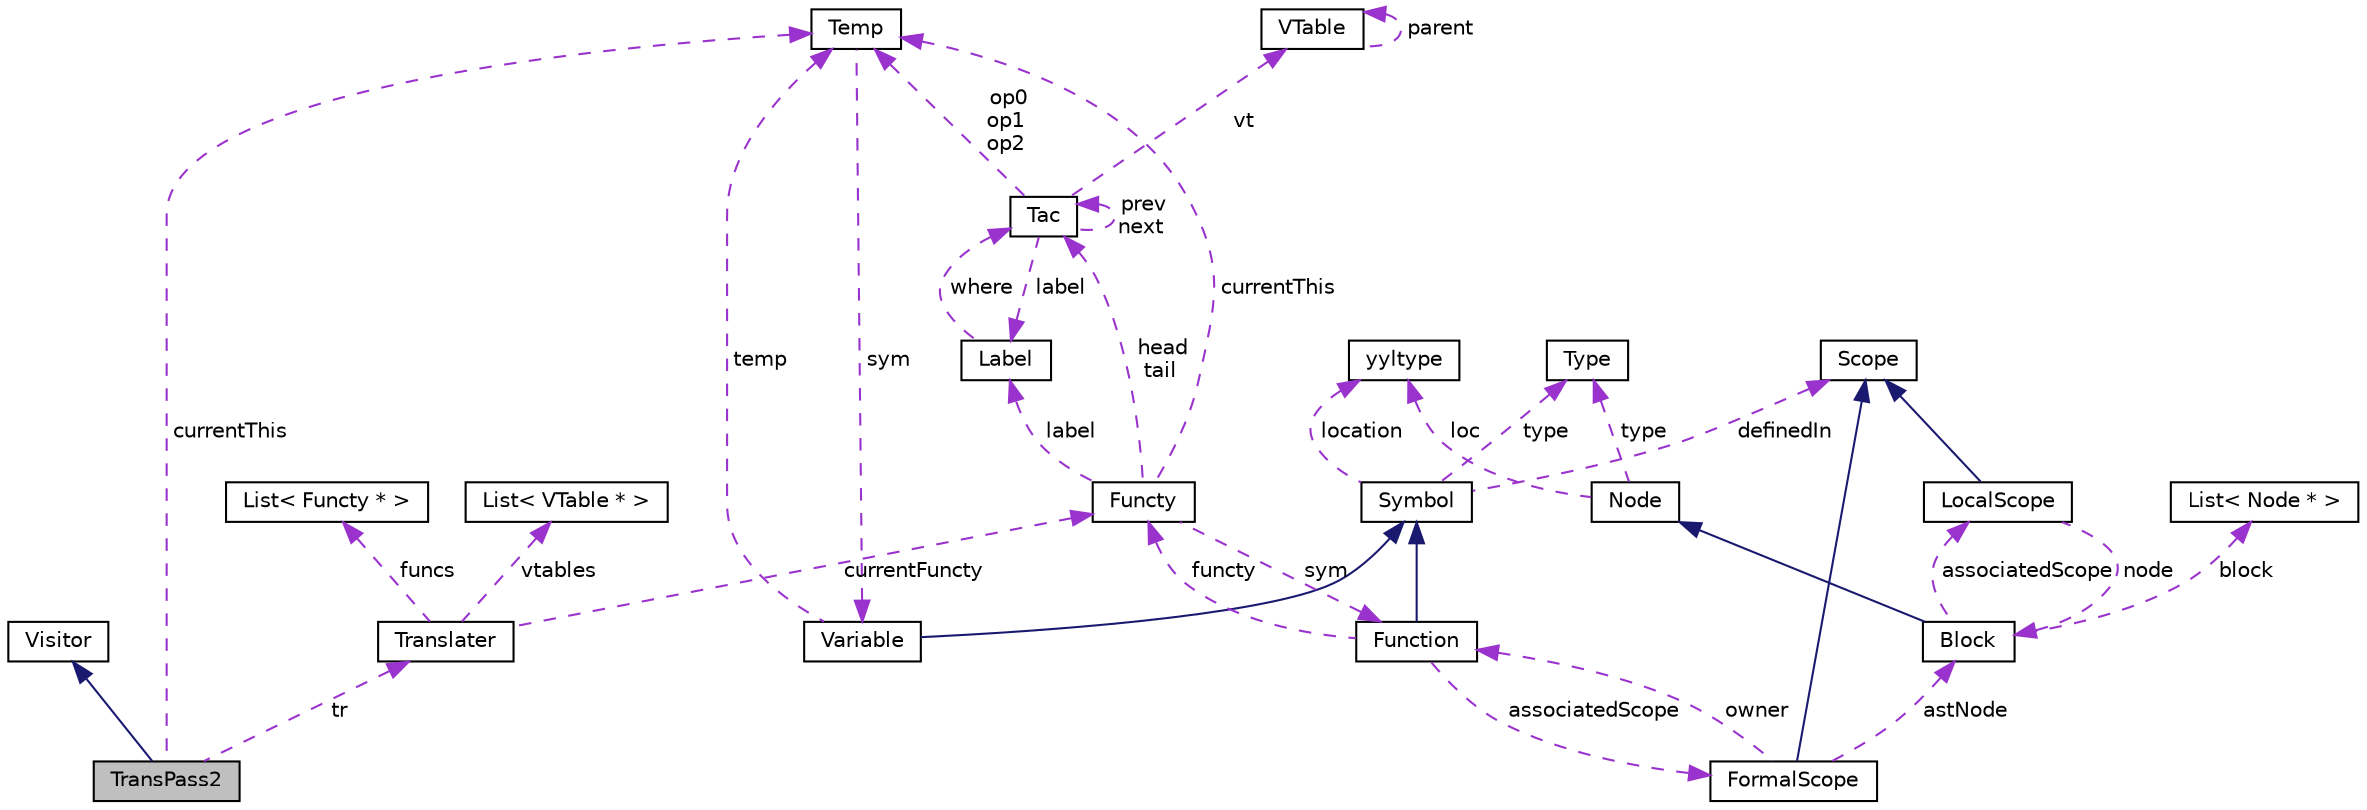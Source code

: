 digraph "TransPass2"
{
 // LATEX_PDF_SIZE
  edge [fontname="Helvetica",fontsize="10",labelfontname="Helvetica",labelfontsize="10"];
  node [fontname="Helvetica",fontsize="10",shape=record];
  Node1 [label="TransPass2",height=0.2,width=0.4,color="black", fillcolor="grey75", style="filled", fontcolor="black",tooltip=" "];
  Node2 -> Node1 [dir="back",color="midnightblue",fontsize="10",style="solid",fontname="Helvetica"];
  Node2 [label="Visitor",height=0.2,width=0.4,color="black", fillcolor="white", style="filled",URL="$classVisitor.html",tooltip="visitor"];
  Node3 -> Node1 [dir="back",color="darkorchid3",fontsize="10",style="dashed",label=" currentThis" ,fontname="Helvetica"];
  Node3 [label="Temp",height=0.2,width=0.4,color="black", fillcolor="white", style="filled",URL="$classTemp.html",tooltip=" "];
  Node4 -> Node3 [dir="back",color="darkorchid3",fontsize="10",style="dashed",label=" sym" ,fontname="Helvetica"];
  Node4 [label="Variable",height=0.2,width=0.4,color="black", fillcolor="white", style="filled",URL="$classVariable.html",tooltip=" "];
  Node5 -> Node4 [dir="back",color="midnightblue",fontsize="10",style="solid",fontname="Helvetica"];
  Node5 [label="Symbol",height=0.2,width=0.4,color="black", fillcolor="white", style="filled",URL="$classSymbol.html",tooltip=" "];
  Node6 -> Node5 [dir="back",color="darkorchid3",fontsize="10",style="dashed",label=" location" ,fontname="Helvetica"];
  Node6 [label="yyltype",height=0.2,width=0.4,color="black", fillcolor="white", style="filled",URL="$structyyltype.html",tooltip="store location information"];
  Node7 -> Node5 [dir="back",color="darkorchid3",fontsize="10",style="dashed",label=" type" ,fontname="Helvetica"];
  Node7 [label="Type",height=0.2,width=0.4,color="black", fillcolor="white", style="filled",URL="$classType.html",tooltip=" "];
  Node8 -> Node5 [dir="back",color="darkorchid3",fontsize="10",style="dashed",label=" definedIn" ,fontname="Helvetica"];
  Node8 [label="Scope",height=0.2,width=0.4,color="black", fillcolor="white", style="filled",URL="$classScope.html",tooltip="scope interface"];
  Node3 -> Node4 [dir="back",color="darkorchid3",fontsize="10",style="dashed",label=" temp" ,fontname="Helvetica"];
  Node9 -> Node1 [dir="back",color="darkorchid3",fontsize="10",style="dashed",label=" tr" ,fontname="Helvetica"];
  Node9 [label="Translater",height=0.2,width=0.4,color="black", fillcolor="white", style="filled",URL="$classTranslater.html",tooltip=" "];
  Node10 -> Node9 [dir="back",color="darkorchid3",fontsize="10",style="dashed",label=" currentFuncty" ,fontname="Helvetica"];
  Node10 [label="Functy",height=0.2,width=0.4,color="black", fillcolor="white", style="filled",URL="$classFuncty.html",tooltip=" "];
  Node11 -> Node10 [dir="back",color="darkorchid3",fontsize="10",style="dashed",label=" head\ntail" ,fontname="Helvetica"];
  Node11 [label="Tac",height=0.2,width=0.4,color="black", fillcolor="white", style="filled",URL="$classTac.html",tooltip=" "];
  Node11 -> Node11 [dir="back",color="darkorchid3",fontsize="10",style="dashed",label=" prev\nnext" ,fontname="Helvetica"];
  Node3 -> Node11 [dir="back",color="darkorchid3",fontsize="10",style="dashed",label=" op0\nop1\nop2" ,fontname="Helvetica"];
  Node12 -> Node11 [dir="back",color="darkorchid3",fontsize="10",style="dashed",label=" vt" ,fontname="Helvetica"];
  Node12 [label="VTable",height=0.2,width=0.4,color="black", fillcolor="white", style="filled",URL="$classVTable.html",tooltip=" "];
  Node12 -> Node12 [dir="back",color="darkorchid3",fontsize="10",style="dashed",label=" parent" ,fontname="Helvetica"];
  Node13 -> Node11 [dir="back",color="darkorchid3",fontsize="10",style="dashed",label=" label" ,fontname="Helvetica"];
  Node13 [label="Label",height=0.2,width=0.4,color="black", fillcolor="white", style="filled",URL="$classLabel.html",tooltip=" "];
  Node11 -> Node13 [dir="back",color="darkorchid3",fontsize="10",style="dashed",label=" where" ,fontname="Helvetica"];
  Node3 -> Node10 [dir="back",color="darkorchid3",fontsize="10",style="dashed",label=" currentThis" ,fontname="Helvetica"];
  Node14 -> Node10 [dir="back",color="darkorchid3",fontsize="10",style="dashed",label=" sym" ,fontname="Helvetica"];
  Node14 [label="Function",height=0.2,width=0.4,color="black", fillcolor="white", style="filled",URL="$classFunction.html",tooltip=" "];
  Node5 -> Node14 [dir="back",color="midnightblue",fontsize="10",style="solid",fontname="Helvetica"];
  Node15 -> Node14 [dir="back",color="darkorchid3",fontsize="10",style="dashed",label=" associatedScope" ,fontname="Helvetica"];
  Node15 [label="FormalScope",height=0.2,width=0.4,color="black", fillcolor="white", style="filled",URL="$classFormalScope.html",tooltip=" "];
  Node8 -> Node15 [dir="back",color="midnightblue",fontsize="10",style="solid",fontname="Helvetica"];
  Node16 -> Node15 [dir="back",color="darkorchid3",fontsize="10",style="dashed",label=" astNode" ,fontname="Helvetica"];
  Node16 [label="Block",height=0.2,width=0.4,color="black", fillcolor="white", style="filled",URL="$classBlock.html",tooltip="block node"];
  Node17 -> Node16 [dir="back",color="midnightblue",fontsize="10",style="solid",fontname="Helvetica"];
  Node17 [label="Node",height=0.2,width=0.4,color="black", fillcolor="white", style="filled",URL="$classNode.html",tooltip="basic node defination"];
  Node6 -> Node17 [dir="back",color="darkorchid3",fontsize="10",style="dashed",label=" loc" ,fontname="Helvetica"];
  Node7 -> Node17 [dir="back",color="darkorchid3",fontsize="10",style="dashed",label=" type" ,fontname="Helvetica"];
  Node18 -> Node16 [dir="back",color="darkorchid3",fontsize="10",style="dashed",label=" associatedScope" ,fontname="Helvetica"];
  Node18 [label="LocalScope",height=0.2,width=0.4,color="black", fillcolor="white", style="filled",URL="$classLocalScope.html",tooltip=" "];
  Node8 -> Node18 [dir="back",color="midnightblue",fontsize="10",style="solid",fontname="Helvetica"];
  Node16 -> Node18 [dir="back",color="darkorchid3",fontsize="10",style="dashed",label=" node" ,fontname="Helvetica"];
  Node19 -> Node16 [dir="back",color="darkorchid3",fontsize="10",style="dashed",label=" block" ,fontname="Helvetica"];
  Node19 [label="List\< Node * \>",height=0.2,width=0.4,color="black", fillcolor="white", style="filled",URL="$classList.html",tooltip=" "];
  Node14 -> Node15 [dir="back",color="darkorchid3",fontsize="10",style="dashed",label=" owner" ,fontname="Helvetica"];
  Node10 -> Node14 [dir="back",color="darkorchid3",fontsize="10",style="dashed",label=" functy" ,fontname="Helvetica"];
  Node13 -> Node10 [dir="back",color="darkorchid3",fontsize="10",style="dashed",label=" label" ,fontname="Helvetica"];
  Node20 -> Node9 [dir="back",color="darkorchid3",fontsize="10",style="dashed",label=" funcs" ,fontname="Helvetica"];
  Node20 [label="List\< Functy * \>",height=0.2,width=0.4,color="black", fillcolor="white", style="filled",URL="$classList.html",tooltip=" "];
  Node21 -> Node9 [dir="back",color="darkorchid3",fontsize="10",style="dashed",label=" vtables" ,fontname="Helvetica"];
  Node21 [label="List\< VTable * \>",height=0.2,width=0.4,color="black", fillcolor="white", style="filled",URL="$classList.html",tooltip=" "];
}
